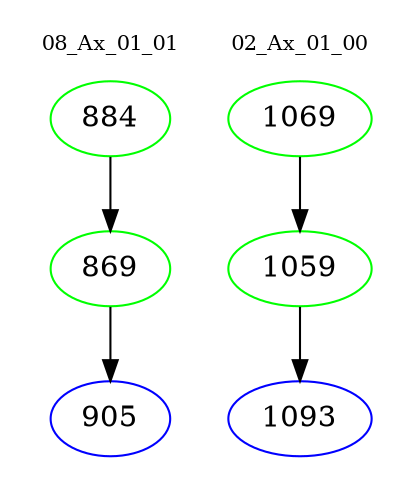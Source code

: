 digraph{
subgraph cluster_0 {
color = white
label = "08_Ax_01_01";
fontsize=10;
T0_884 [label="884", color="green"]
T0_884 -> T0_869 [color="black"]
T0_869 [label="869", color="green"]
T0_869 -> T0_905 [color="black"]
T0_905 [label="905", color="blue"]
}
subgraph cluster_1 {
color = white
label = "02_Ax_01_00";
fontsize=10;
T1_1069 [label="1069", color="green"]
T1_1069 -> T1_1059 [color="black"]
T1_1059 [label="1059", color="green"]
T1_1059 -> T1_1093 [color="black"]
T1_1093 [label="1093", color="blue"]
}
}
